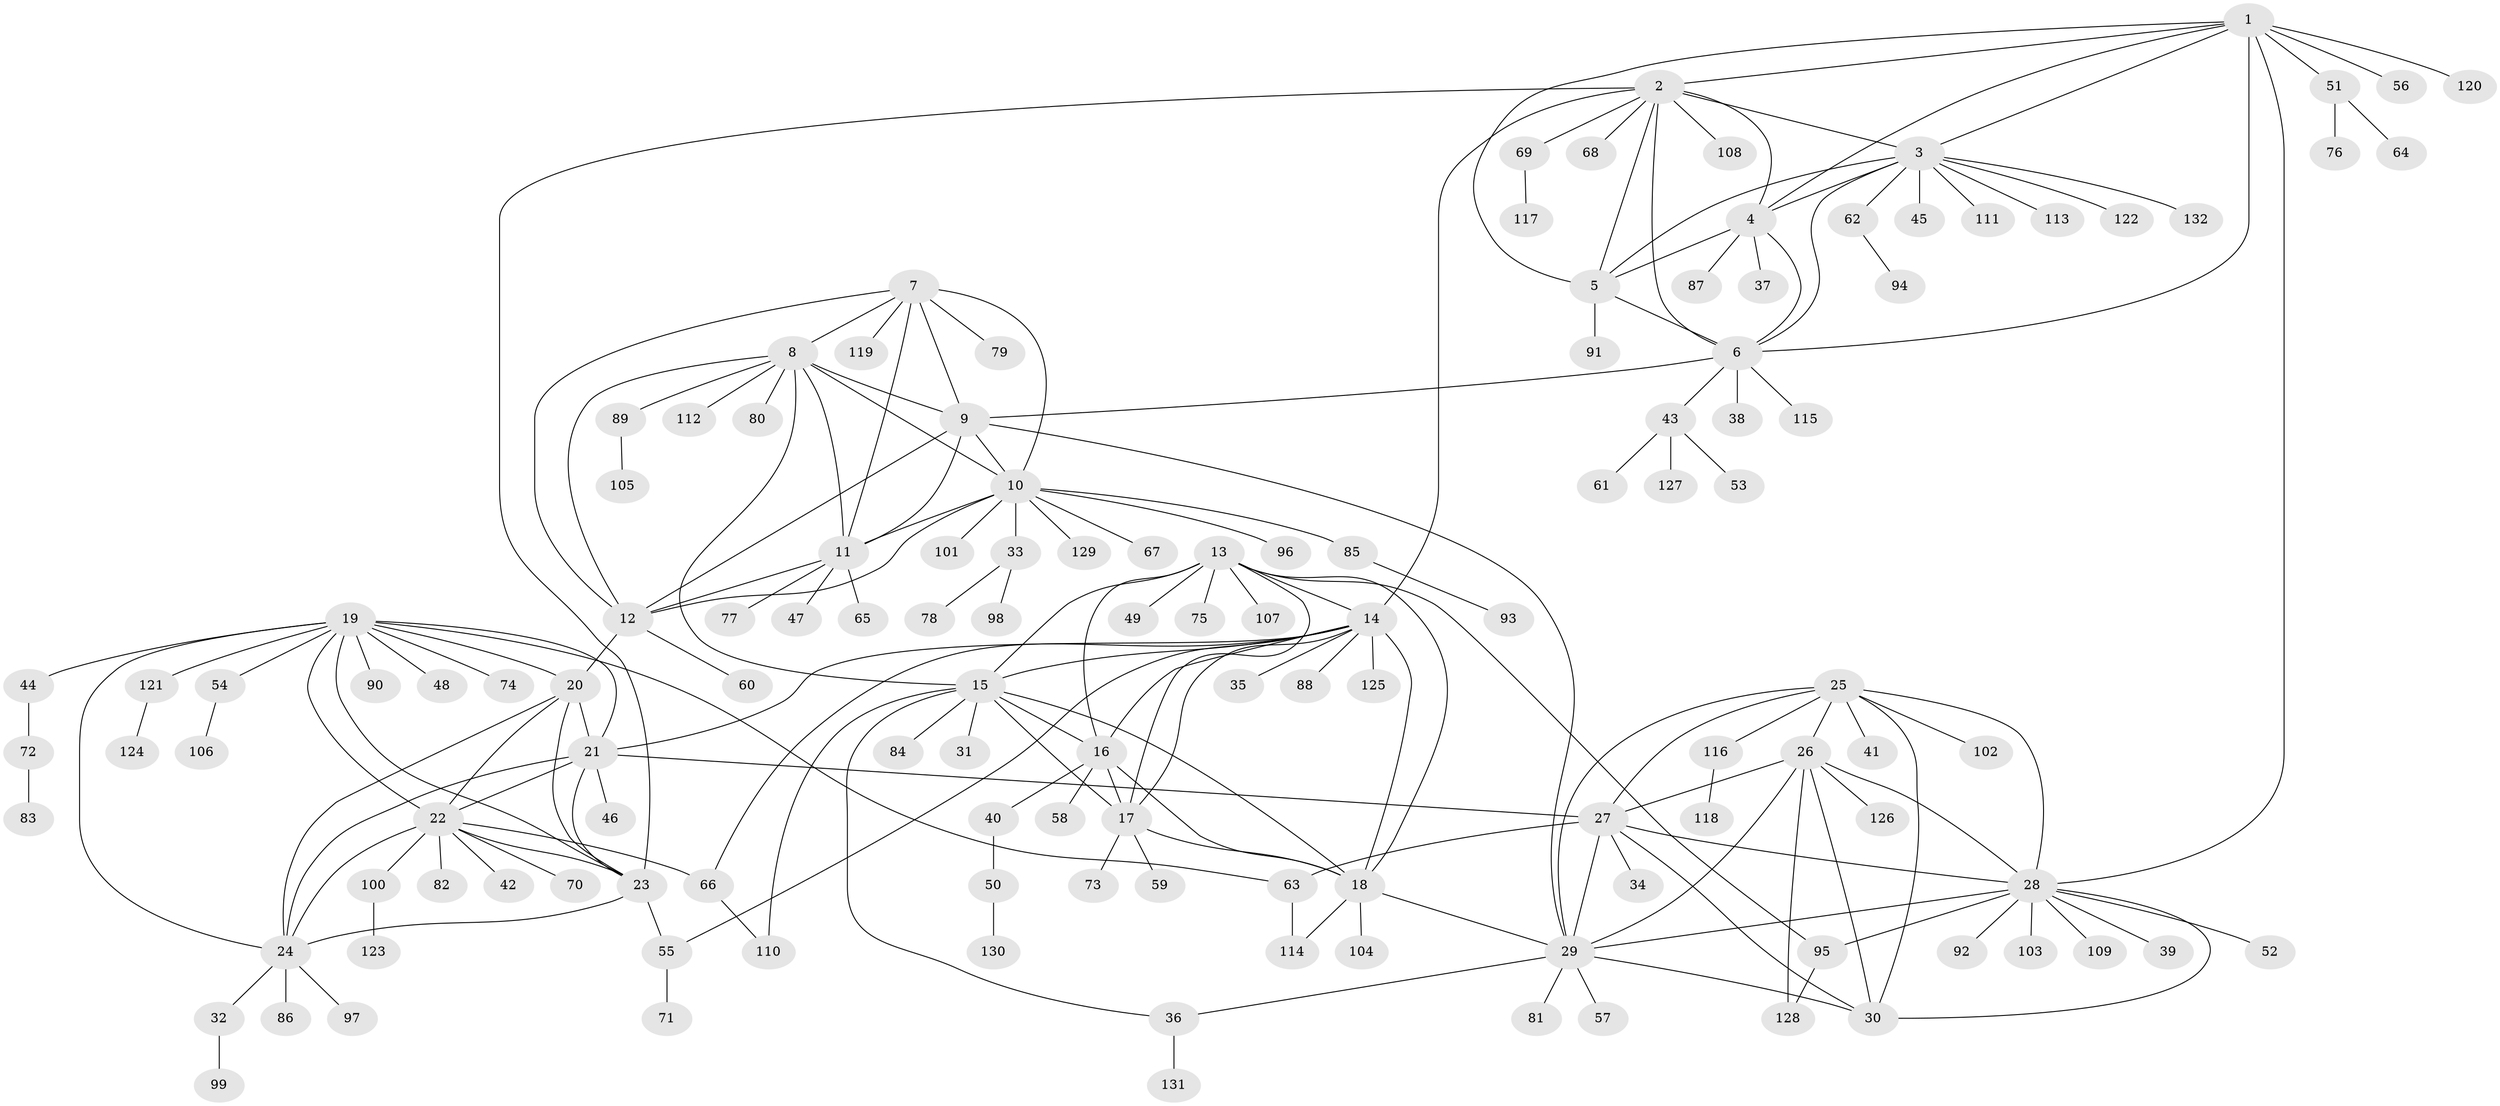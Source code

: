 // Generated by graph-tools (version 1.1) at 2025/37/03/09/25 02:37:37]
// undirected, 132 vertices, 195 edges
graph export_dot {
graph [start="1"]
  node [color=gray90,style=filled];
  1;
  2;
  3;
  4;
  5;
  6;
  7;
  8;
  9;
  10;
  11;
  12;
  13;
  14;
  15;
  16;
  17;
  18;
  19;
  20;
  21;
  22;
  23;
  24;
  25;
  26;
  27;
  28;
  29;
  30;
  31;
  32;
  33;
  34;
  35;
  36;
  37;
  38;
  39;
  40;
  41;
  42;
  43;
  44;
  45;
  46;
  47;
  48;
  49;
  50;
  51;
  52;
  53;
  54;
  55;
  56;
  57;
  58;
  59;
  60;
  61;
  62;
  63;
  64;
  65;
  66;
  67;
  68;
  69;
  70;
  71;
  72;
  73;
  74;
  75;
  76;
  77;
  78;
  79;
  80;
  81;
  82;
  83;
  84;
  85;
  86;
  87;
  88;
  89;
  90;
  91;
  92;
  93;
  94;
  95;
  96;
  97;
  98;
  99;
  100;
  101;
  102;
  103;
  104;
  105;
  106;
  107;
  108;
  109;
  110;
  111;
  112;
  113;
  114;
  115;
  116;
  117;
  118;
  119;
  120;
  121;
  122;
  123;
  124;
  125;
  126;
  127;
  128;
  129;
  130;
  131;
  132;
  1 -- 2;
  1 -- 3;
  1 -- 4;
  1 -- 5;
  1 -- 6;
  1 -- 28;
  1 -- 51;
  1 -- 56;
  1 -- 120;
  2 -- 3;
  2 -- 4;
  2 -- 5;
  2 -- 6;
  2 -- 14;
  2 -- 23;
  2 -- 68;
  2 -- 69;
  2 -- 108;
  3 -- 4;
  3 -- 5;
  3 -- 6;
  3 -- 45;
  3 -- 62;
  3 -- 111;
  3 -- 113;
  3 -- 122;
  3 -- 132;
  4 -- 5;
  4 -- 6;
  4 -- 37;
  4 -- 87;
  5 -- 6;
  5 -- 91;
  6 -- 9;
  6 -- 38;
  6 -- 43;
  6 -- 115;
  7 -- 8;
  7 -- 9;
  7 -- 10;
  7 -- 11;
  7 -- 12;
  7 -- 79;
  7 -- 119;
  8 -- 9;
  8 -- 10;
  8 -- 11;
  8 -- 12;
  8 -- 15;
  8 -- 80;
  8 -- 89;
  8 -- 112;
  9 -- 10;
  9 -- 11;
  9 -- 12;
  9 -- 29;
  10 -- 11;
  10 -- 12;
  10 -- 33;
  10 -- 67;
  10 -- 85;
  10 -- 96;
  10 -- 101;
  10 -- 129;
  11 -- 12;
  11 -- 47;
  11 -- 65;
  11 -- 77;
  12 -- 20;
  12 -- 60;
  13 -- 14;
  13 -- 15;
  13 -- 16;
  13 -- 17;
  13 -- 18;
  13 -- 49;
  13 -- 75;
  13 -- 95;
  13 -- 107;
  14 -- 15;
  14 -- 16;
  14 -- 17;
  14 -- 18;
  14 -- 21;
  14 -- 35;
  14 -- 55;
  14 -- 66;
  14 -- 88;
  14 -- 125;
  15 -- 16;
  15 -- 17;
  15 -- 18;
  15 -- 31;
  15 -- 36;
  15 -- 84;
  15 -- 110;
  16 -- 17;
  16 -- 18;
  16 -- 40;
  16 -- 58;
  17 -- 18;
  17 -- 59;
  17 -- 73;
  18 -- 29;
  18 -- 104;
  18 -- 114;
  19 -- 20;
  19 -- 21;
  19 -- 22;
  19 -- 23;
  19 -- 24;
  19 -- 44;
  19 -- 48;
  19 -- 54;
  19 -- 63;
  19 -- 74;
  19 -- 90;
  19 -- 121;
  20 -- 21;
  20 -- 22;
  20 -- 23;
  20 -- 24;
  21 -- 22;
  21 -- 23;
  21 -- 24;
  21 -- 27;
  21 -- 46;
  22 -- 23;
  22 -- 24;
  22 -- 42;
  22 -- 66;
  22 -- 70;
  22 -- 82;
  22 -- 100;
  23 -- 24;
  23 -- 55;
  24 -- 32;
  24 -- 86;
  24 -- 97;
  25 -- 26;
  25 -- 27;
  25 -- 28;
  25 -- 29;
  25 -- 30;
  25 -- 41;
  25 -- 102;
  25 -- 116;
  26 -- 27;
  26 -- 28;
  26 -- 29;
  26 -- 30;
  26 -- 126;
  26 -- 128;
  27 -- 28;
  27 -- 29;
  27 -- 30;
  27 -- 34;
  27 -- 63;
  28 -- 29;
  28 -- 30;
  28 -- 39;
  28 -- 52;
  28 -- 92;
  28 -- 95;
  28 -- 103;
  28 -- 109;
  29 -- 30;
  29 -- 36;
  29 -- 57;
  29 -- 81;
  32 -- 99;
  33 -- 78;
  33 -- 98;
  36 -- 131;
  40 -- 50;
  43 -- 53;
  43 -- 61;
  43 -- 127;
  44 -- 72;
  50 -- 130;
  51 -- 64;
  51 -- 76;
  54 -- 106;
  55 -- 71;
  62 -- 94;
  63 -- 114;
  66 -- 110;
  69 -- 117;
  72 -- 83;
  85 -- 93;
  89 -- 105;
  95 -- 128;
  100 -- 123;
  116 -- 118;
  121 -- 124;
}
